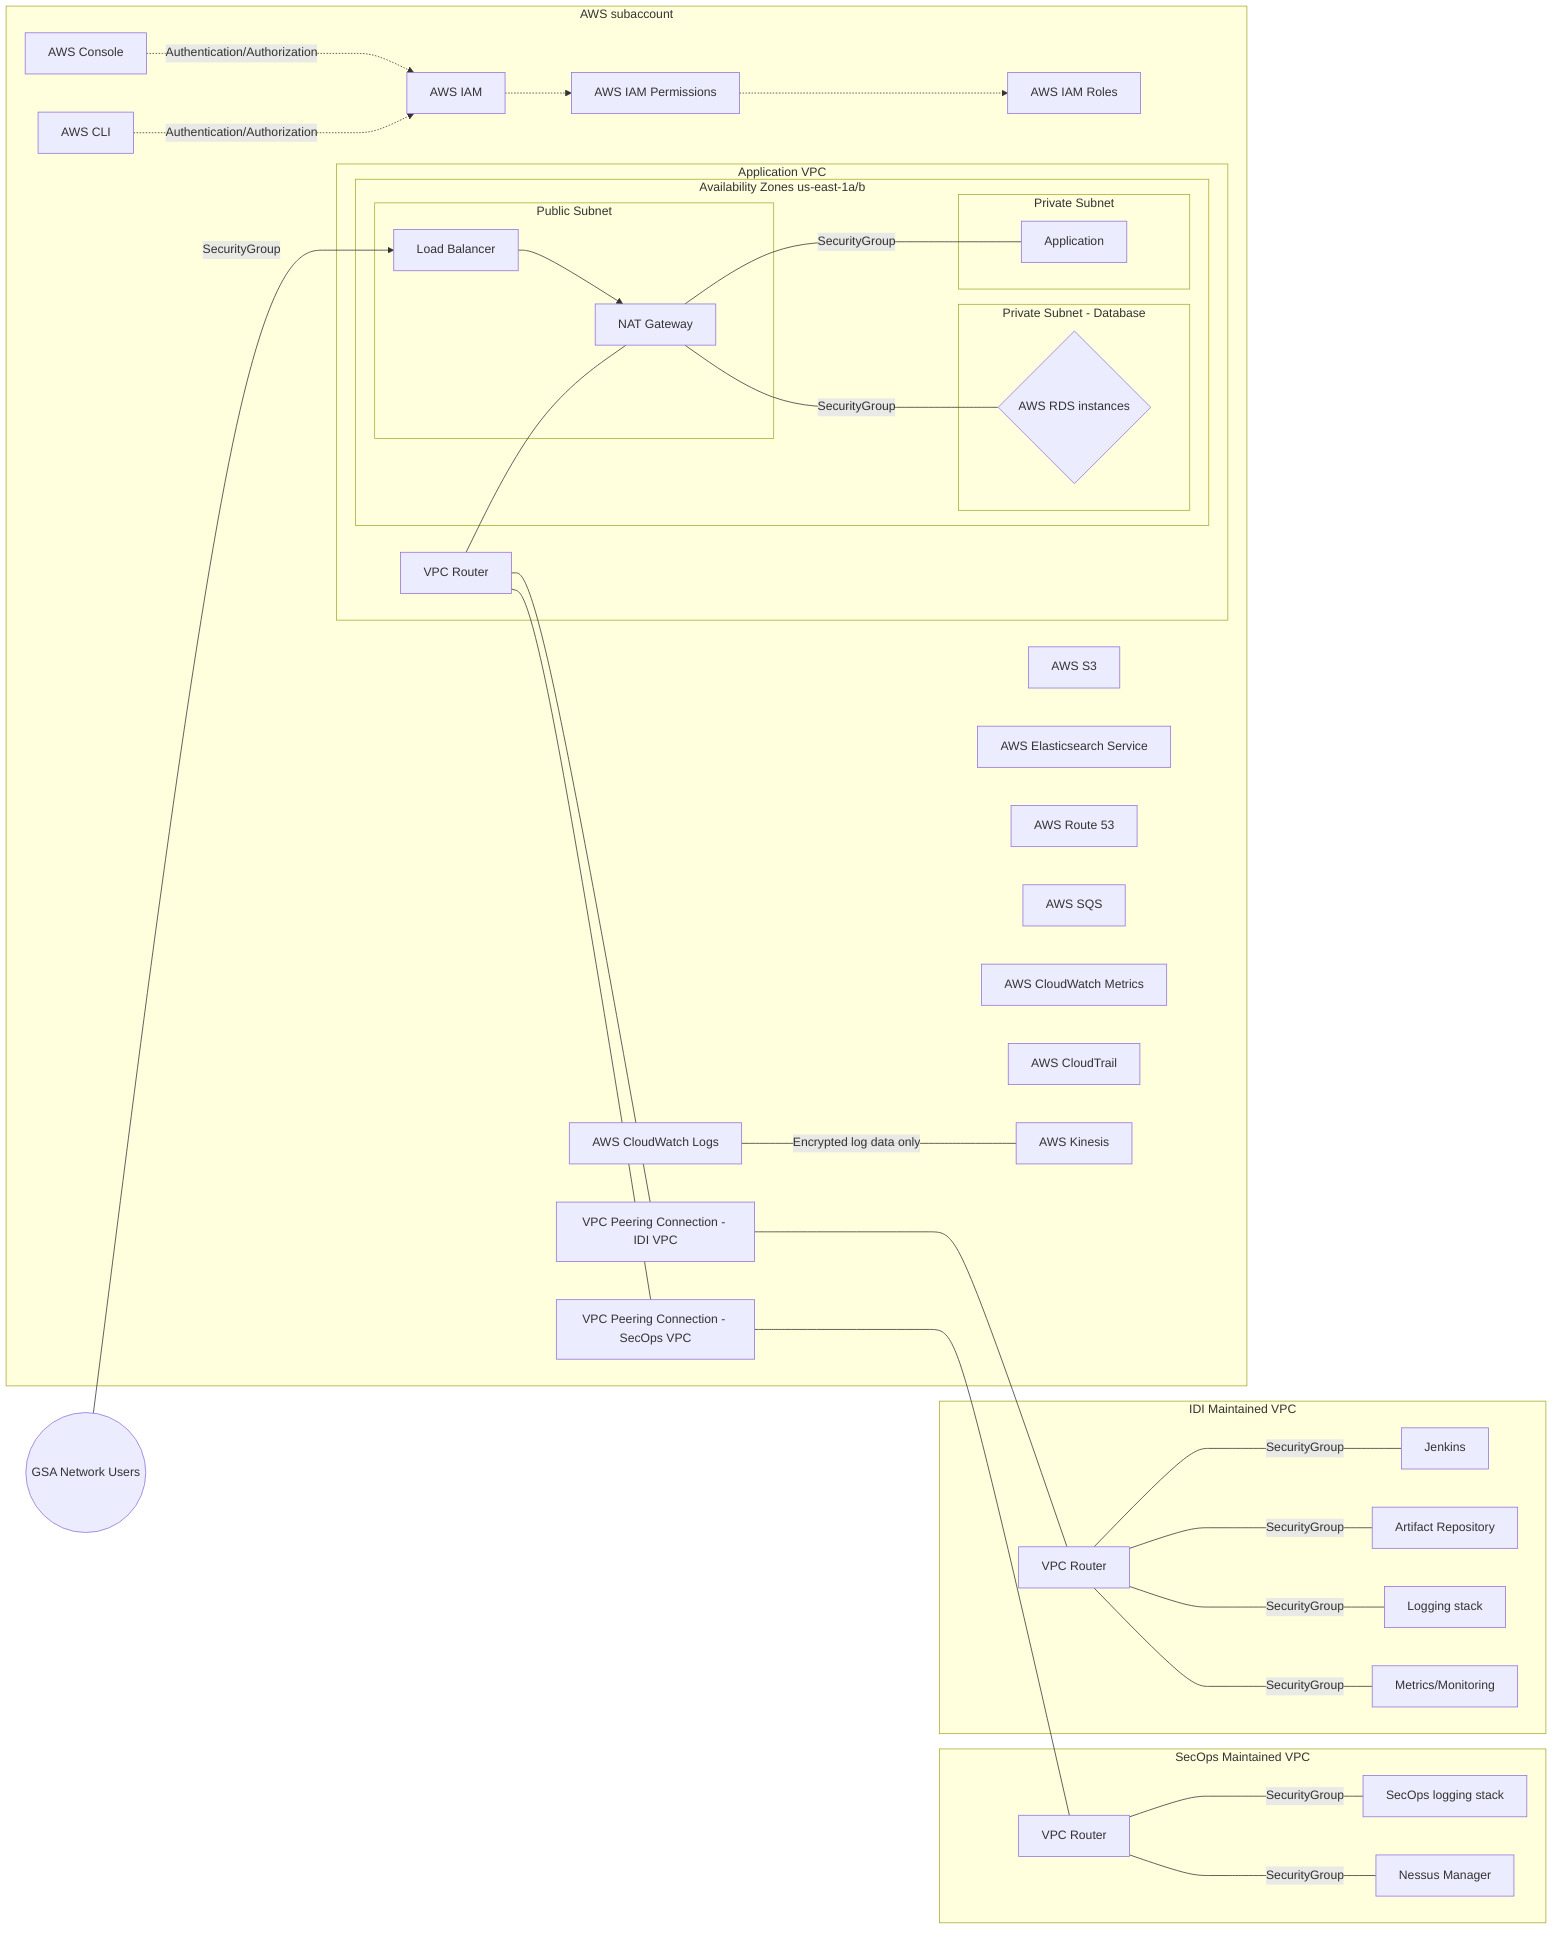%% title: Architecture Option B
%% description: DevSecOps high level architecture Option B
graph LR
  gsa-users(("GSA Network Users"))
  subgraph SecOps Maintained VPC
    vpc-router-secops["VPC Router"]
    secops-log["SecOps logging stack"]
    secops-nessusmanager["Nessus Manager"]
  end
  subgraph IDI Maintained VPC
    vpc-router-mgmt["VPC Router"]
    mgmt-jenkins["Jenkins"]
    mgmt-artifact-repository["Artifact Repository"]
    mgmt-log["Logging stack"]
    mgmt-monitoring["Metrics/Monitoring"]
  end
  subgraph AWS subaccount
    iam["AWS IAM"]
    iam-perms["AWS IAM Permissions"]
    iam-roles["AWS IAM Roles"]
    aws-console["AWS Console"]
    aws-cli["AWS CLI"]
    s3["AWS S3"]
    kinesis["AWS Kinesis"]
    elasticsearch["AWS Elasticsearch Service"]
    route53["AWS Route 53"]
    aws-sqs["AWS SQS"]
    cloudwatch["AWS CloudWatch Metrics"]
    cloudwatch-logs["AWS CloudWatch Logs"]
    cloudtrail["AWS CloudTrail"]
    vpc-peering-secops["VPC Peering Connection - SecOps VPC"]
    subgraph Application VPC
      subgraph Availability Zones us-east-1a/b
        subgraph Public Subnet
          app-nat["NAT Gateway"]
          app-elb["Load Balancer"]
        end
        subgraph Private Subnet
          app-app["Application"]
        end
        subgraph Private Subnet - Database
          app-rds{"AWS RDS instances"}
        end
      end
      vpc-router-apps["VPC Router"]
    end
    vpc-peering-pipeline["VPC Peering Connection - IDI VPC"]
  end

  cloudwatch-logs-- Encrypted log data only --- kinesis

  aws-console-."Authentication/Authorization".->iam
  aws-cli-."Authentication/Authorization".->iam
  iam-.->iam-perms
  iam-perms-.->iam-roles

  vpc-peering-pipeline---vpc-router-mgmt
  vpc-peering-secops---vpc-router-secops

  vpc-router-secops--SecurityGroup---secops-log
  vpc-router-secops--SecurityGroup---secops-nessusmanager

  vpc-router-mgmt--SecurityGroup---mgmt-jenkins
  vpc-router-mgmt--SecurityGroup---mgmt-artifact-repository
  vpc-router-mgmt--SecurityGroup---mgmt-log
  vpc-router-mgmt--SecurityGroup---mgmt-monitoring

  vpc-router-apps---vpc-peering-pipeline
  vpc-router-apps---vpc-peering-secops
  vpc-router-apps---app-nat

  app-elb-->app-nat
  app-nat--SecurityGroup---app-app
  app-nat--SecurityGroup---app-rds

  gsa-users--SecurityGroup-->app-elb
